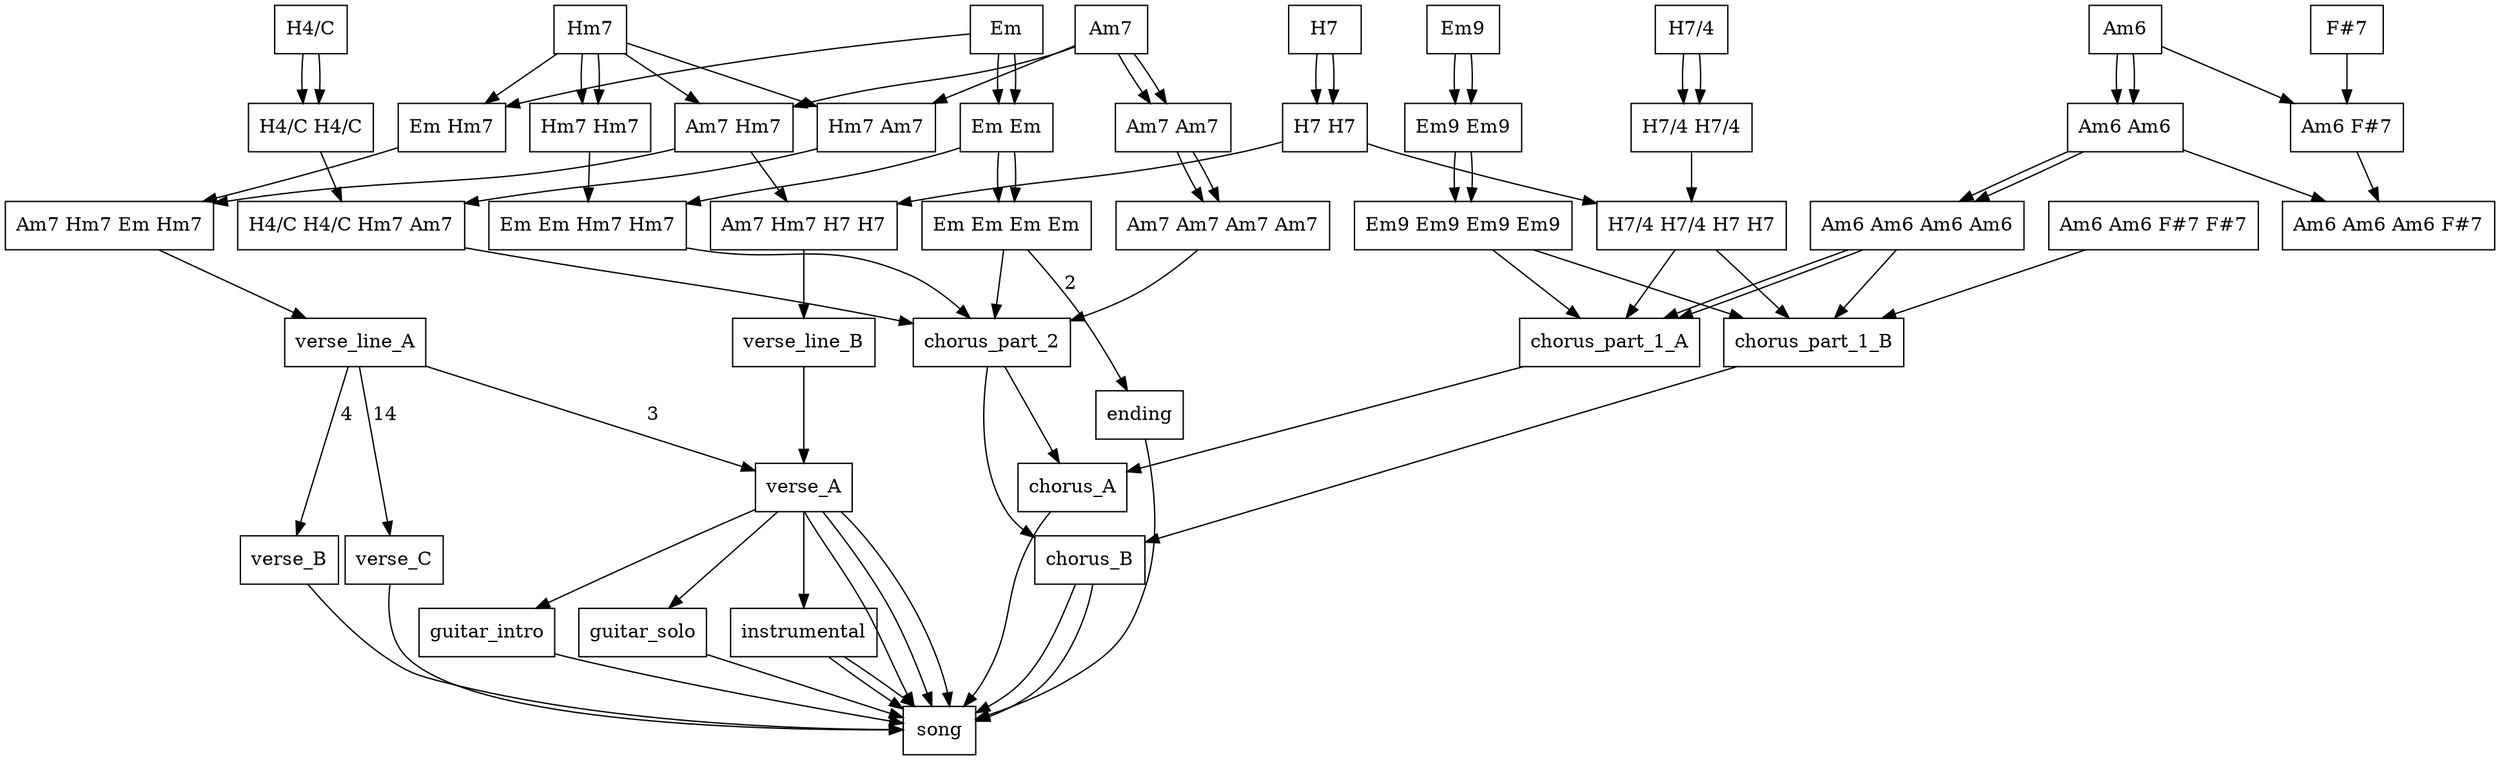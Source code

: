 digraph {
	node [shape=box]
	H7
	Am7
	Am6
	"H4/C"
	Hm7
	Em
	"F#7"
	"H7/4"
	Em9
	"Em Em"
		Em -> "Em Em"
		Em -> "Em Em"
	"Am7 Am7"
		Am7 -> "Am7 Am7"
		Am7 -> "Am7 Am7"
	"H7/4 H7/4"
		"H7/4" -> "H7/4 H7/4"
		"H7/4" -> "H7/4 H7/4"
	"Am6 F#7"
		Am6 -> "Am6 F#7"
		"F#7" -> "Am6 F#7"
	"Hm7 Am7"
		Hm7 -> "Hm7 Am7"
		Am7 -> "Hm7 Am7"
	"Am6 Am6"
		Am6 -> "Am6 Am6"
		Am6 -> "Am6 Am6"
	"Am7 Hm7"
		Am7 -> "Am7 Hm7"
		Hm7 -> "Am7 Hm7"
	"H4/C H4/C"
		"H4/C" -> "H4/C H4/C"
		"H4/C" -> "H4/C H4/C"
	"Em9 Em9"
		Em9 -> "Em9 Em9"
		Em9 -> "Em9 Em9"
	"Em Hm7"
		Em -> "Em Hm7"
		Hm7 -> "Em Hm7"
	"Hm7 Hm7"
		Hm7 -> "Hm7 Hm7"
		Hm7 -> "Hm7 Hm7"
	"H7 H7"
		H7 -> "H7 H7"
		H7 -> "H7 H7"
	"Em9 Em9 Em9 Em9"
		"Em9 Em9" -> "Em9 Em9 Em9 Em9"
		"Em9 Em9" -> "Em9 Em9 Em9 Em9"
	"H4/C H4/C Hm7 Am7"
		"H4/C H4/C" -> "H4/C H4/C Hm7 Am7"
		"Hm7 Am7" -> "H4/C H4/C Hm7 Am7"
	"Am7 Hm7 H7 H7"
		"Am7 Hm7" -> "Am7 Hm7 H7 H7"
		"H7 H7" -> "Am7 Hm7 H7 H7"
	"Am7 Am7 Am7 Am7"
		"Am7 Am7" -> "Am7 Am7 Am7 Am7"
		"Am7 Am7" -> "Am7 Am7 Am7 Am7"
	"Am7 Hm7 Em Hm7"
		"Am7 Hm7" -> "Am7 Hm7 Em Hm7"
		"Em Hm7" -> "Am7 Hm7 Em Hm7"
	"Am6 Am6 Am6 F#7"
		"Am6 Am6" -> "Am6 Am6 Am6 F#7"
		"Am6 F#7" -> "Am6 Am6 Am6 F#7"
	"H7/4 H7/4 H7 H7"
		"H7/4 H7/4" -> "H7/4 H7/4 H7 H7"
		"H7 H7" -> "H7/4 H7/4 H7 H7"
	"Em Em Hm7 Hm7"
		"Em Em" -> "Em Em Hm7 Hm7"
		"Hm7 Hm7" -> "Em Em Hm7 Hm7"
	"Am6 Am6 Am6 Am6"
		"Am6 Am6" -> "Am6 Am6 Am6 Am6"
		"Am6 Am6" -> "Am6 Am6 Am6 Am6"
	"Em Em Em Em"
		"Em Em" -> "Em Em Em Em"
		"Em Em" -> "Em Em Em Em"
	verse_line_A
		"Am7 Hm7 Em Hm7" -> verse_line_A
		"Am7 Hm7 H7 H7" -> verse_line_B
	verse_A
		verse_line_A -> verse_A [label=3]
		verse_line_B -> verse_A
	verse_B
		verse_line_A -> verse_B [label=4]
	guitar_intro
		verse_A -> guitar_intro
	guitar_solo
		verse_A -> guitar_solo
	instrumental
		verse_A -> instrumental
	chorus_part_1_A
		"Am6 Am6 Am6 Am6" -> chorus_part_1_A
		"Em9 Em9 Em9 Em9" -> chorus_part_1_A
		"Am6 Am6 Am6 Am6" -> chorus_part_1_A
		"H7/4 H7/4 H7 H7" -> chorus_part_1_A
	chorus_part_1_B
		"Am6 Am6 Am6 Am6" -> chorus_part_1_B
		"Em9 Em9 Em9 Em9" -> chorus_part_1_B
		"Am6 Am6 F#7 F#7" -> chorus_part_1_B
		"H7/4 H7/4 H7 H7" -> chorus_part_1_B
	chorus_part_2
		"Em Em Hm7 Hm7" -> chorus_part_2
		"Am7 Am7 Am7 Am7" -> chorus_part_2
		"H4/C H4/C Hm7 Am7" -> chorus_part_2
		"Em Em Em Em" -> chorus_part_2
	chorus_A
		chorus_part_1_A -> chorus_A
		chorus_part_2 -> chorus_A
	chorus_B
		chorus_part_1_B -> chorus_B
		chorus_part_2 -> chorus_B
	verse_C
		verse_line_A -> verse_C [label=14]
	ending
		"Em Em Em Em" -> ending [label=2]
	song
		instrumental -> song
		guitar_intro -> song
		verse_A -> song
		verse_A -> song
		chorus_A -> song
		verse_A -> song
		chorus_B -> song
		verse_B -> song
		guitar_solo -> song
		chorus_B -> song
		verse_C -> song
		instrumental -> song
		ending -> song
}